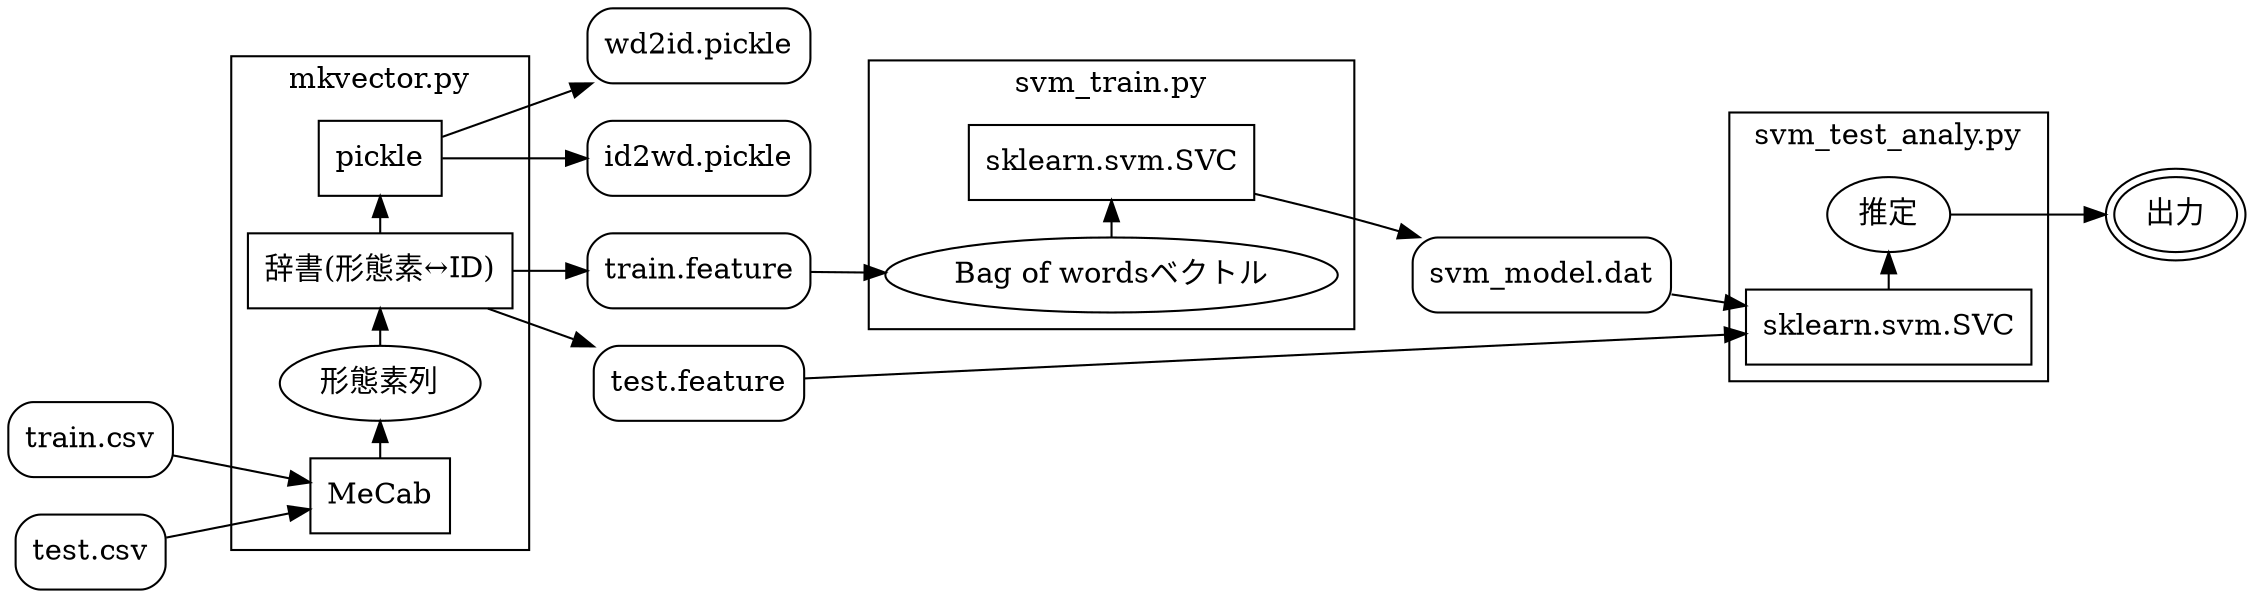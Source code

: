 digraph {
  node [shape=rect]

  train_csv[label="train.csv", style=rounded]
  test_csv[label="test.csv", style=rounded]
  wd2id[label="wd2id.pickle", style=rounded]
  id2wd[label="id2wd.pickle", style=rounded]
  train_fe[label="train.feature", style=rounded]
  test_fe[label="test.feature", style=rounded]
  model[label="svm_model.dat", style=rounded]
  output[label="出力", shape=oval, peripheries=2]

  subgraph cluster_mkvector {
    label="mkvector.py"
    mecab[label="MeCab"]
    morphseqs[label="形態素列", shape=oval]
    dict[label="辞書(形態素↔ID)"]

    mecab -> morphseqs -> dict -> pickle
    { rank=same; mecab, morphseqs, dict, pickle }
  }

  subgraph cluster_svmtrain {
    label="svm_train.py"
    bow[label="Bag of wordsベクトル", shape=oval]
    svc_train[label="sklearn.svm.SVC"]

    bow -> svc_train
    { rank=same; bow, svc_train }
  }

  subgraph cluster_svmtest {
    label="svm_test_analy.py"
    svc_test[label="sklearn.svm.SVC"]
    esti[label="推定", shape=oval]

    svc_test -> esti

    { rank=same; svc_test, esti }
  }

  train_csv -> mecab
  test_csv -> mecab
  pickle -> wd2id
  pickle -> id2wd
  dict -> train_fe
  dict -> test_fe

  train_fe -> bow
  svc_train -> model

  model -> svc_test
  test_fe -> svc_test

  esti -> output

  rankdir="LR"
}